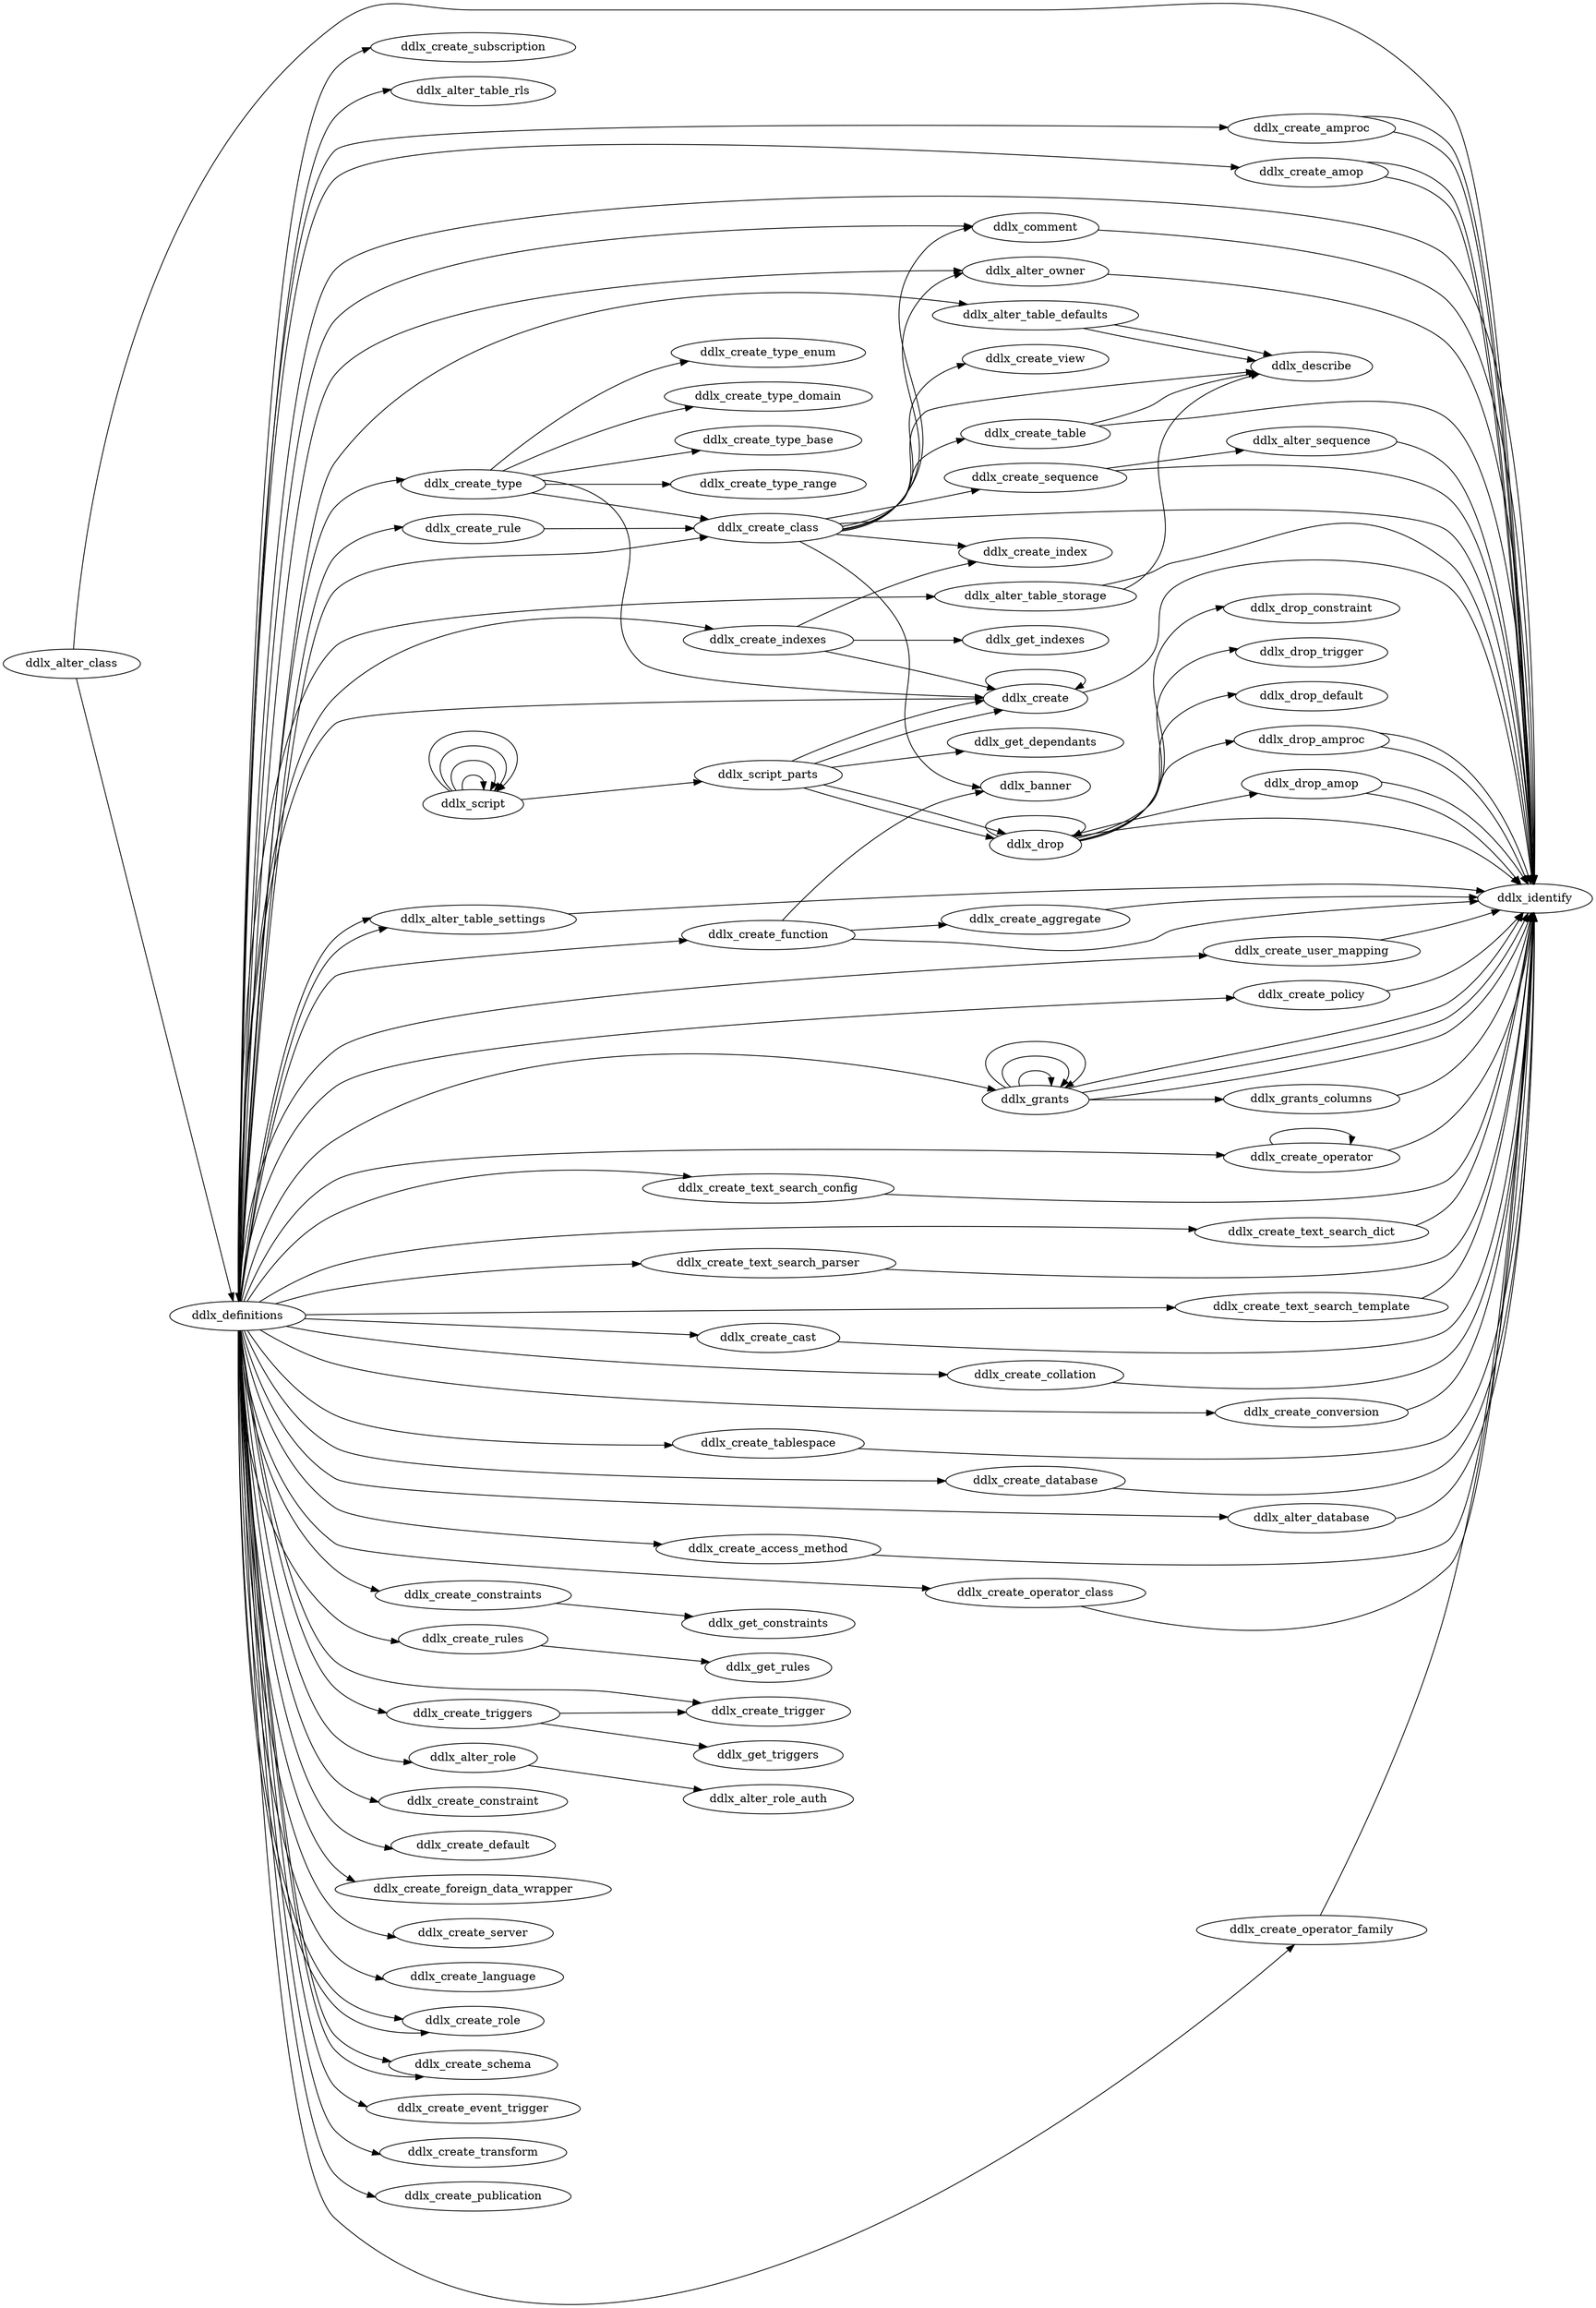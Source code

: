 digraph pg_ddl {
rankdir = LR
"ddlx_comment" -> "ddlx_identify";
"ddlx_alter_owner" -> "ddlx_identify";
"ddlx_create_table" -> "ddlx_identify";
"ddlx_create_table" -> "ddlx_describe";
"ddlx_alter_sequence" -> "ddlx_identify";
"ddlx_create_sequence" -> "ddlx_identify";
"ddlx_create_sequence" -> "ddlx_alter_sequence";
"ddlx_create_class" -> "ddlx_identify";
"ddlx_create_class" -> "ddlx_describe";
"ddlx_create_class" -> "ddlx_banner";
"ddlx_create_class" -> "ddlx_create_view";
"ddlx_create_class" -> "ddlx_create_table";
"ddlx_create_class" -> "ddlx_create_sequence";
"ddlx_create_class" -> "ddlx_create_index";
"ddlx_create_class" -> "ddlx_comment";
"ddlx_create_class" -> "ddlx_alter_owner";
"ddlx_alter_table_defaults" -> "ddlx_describe";
"ddlx_alter_table_defaults" -> "ddlx_describe";
"ddlx_alter_table_storage" -> "ddlx_identify";
"ddlx_alter_table_storage" -> "ddlx_describe";
"ddlx_alter_table_settings" -> "ddlx_identify";
"ddlx_create_constraints" -> "ddlx_get_constraints";
"ddlx_create_rules" -> "ddlx_get_rules";
"ddlx_create_rule" -> "ddlx_create_class";
"ddlx_create_triggers" -> "ddlx_create_trigger";
"ddlx_create_triggers" -> "ddlx_get_triggers";
"ddlx_create_indexes" -> "ddlx_get_indexes";
"ddlx_create_indexes" -> "ddlx_create_index";
"ddlx_create_indexes" -> "ddlx_create";
"ddlx_create_aggregate" -> "ddlx_identify";
"ddlx_create_function" -> "ddlx_identify";
"ddlx_create_function" -> "ddlx_banner";
"ddlx_create_function" -> "ddlx_create_aggregate";
"ddlx_alter_role" -> "ddlx_alter_role_auth";
"ddlx_create_user_mapping" -> "ddlx_identify";
"ddlx_create_policy" -> "ddlx_identify";
"ddlx_grants_columns" -> "ddlx_identify";
"ddlx_grants" -> "ddlx_identify";
"ddlx_grants" -> "ddlx_grants_columns";
"ddlx_grants" -> "ddlx_identify";
"ddlx_grants" -> "ddlx_identify";
"ddlx_grants" -> "ddlx_grants";
"ddlx_grants" -> "ddlx_grants";
"ddlx_grants" -> "ddlx_grants";
"ddlx_create_operator" -> "ddlx_identify";
"ddlx_create_operator" -> "ddlx_create_operator";
"ddlx_create_text_search_config" -> "ddlx_identify";
"ddlx_create_text_search_dict" -> "ddlx_identify";
"ddlx_create_text_search_parser" -> "ddlx_identify";
"ddlx_create_text_search_template" -> "ddlx_identify";
"ddlx_create_cast" -> "ddlx_identify";
"ddlx_create_collation" -> "ddlx_identify";
"ddlx_create_conversion" -> "ddlx_identify";
"ddlx_create_tablespace" -> "ddlx_identify";
"ddlx_create_database" -> "ddlx_identify";
"ddlx_alter_database" -> "ddlx_identify";
"ddlx_create_access_method" -> "ddlx_identify";
"ddlx_create_operator_class" -> "ddlx_identify";
"ddlx_create_operator_family" -> "ddlx_identify";
"ddlx_create_amproc" -> "ddlx_identify";
"ddlx_create_amproc" -> "ddlx_identify";
"ddlx_drop_amproc" -> "ddlx_identify";
"ddlx_drop_amproc" -> "ddlx_identify";
"ddlx_create_amop" -> "ddlx_identify";
"ddlx_create_amop" -> "ddlx_identify";
"ddlx_drop_amop" -> "ddlx_identify";
"ddlx_drop_amop" -> "ddlx_identify";
"ddlx_create_type" -> "ddlx_create_class";
"ddlx_create_type" -> "ddlx_create";
"ddlx_create_type" -> "ddlx_create_type_enum";
"ddlx_create_type" -> "ddlx_create_type_domain";
"ddlx_create_type" -> "ddlx_create_type_base";
"ddlx_create_type" -> "ddlx_create_type_range";
"ddlx_definitions" -> "ddlx_identify";
"ddlx_definitions" -> "ddlx_create_class";
"ddlx_definitions" -> "ddlx_create_type";
"ddlx_definitions" -> "ddlx_create_function";
"ddlx_definitions" -> "ddlx_create_operator";
"ddlx_definitions" -> "ddlx_create_operator_family";
"ddlx_definitions" -> "ddlx_create_rule";
"ddlx_definitions" -> "ddlx_create_text_search_config";
"ddlx_definitions" -> "ddlx_create_text_search_dict";
"ddlx_definitions" -> "ddlx_create_text_search_parser";
"ddlx_definitions" -> "ddlx_create_text_search_template";
"ddlx_definitions" -> "ddlx_create_database";
"ddlx_definitions" -> "ddlx_create_constraint";
"ddlx_definitions" -> "ddlx_create_trigger";
"ddlx_definitions" -> "ddlx_create_default";
"ddlx_definitions" -> "ddlx_create_foreign_data_wrapper";
"ddlx_definitions" -> "ddlx_create_server";
"ddlx_definitions" -> "ddlx_create_user_mapping";
"ddlx_definitions" -> "ddlx_create_cast";
"ddlx_definitions" -> "ddlx_create_collation";
"ddlx_definitions" -> "ddlx_create_conversion";
"ddlx_definitions" -> "ddlx_create_language";
"ddlx_definitions" -> "ddlx_create_operator_class";
"ddlx_definitions" -> "ddlx_create_role";
"ddlx_definitions" -> "ddlx_create_schema";
"ddlx_definitions" -> "ddlx_create_role";
"ddlx_definitions" -> "ddlx_create_schema";
"ddlx_definitions" -> "ddlx_create_tablespace";
"ddlx_definitions" -> "ddlx_create_event_trigger";
"ddlx_definitions" -> "ddlx_create_amproc";
"ddlx_definitions" -> "ddlx_create_amop";
"ddlx_definitions" -> "ddlx_create_policy";
"ddlx_definitions" -> "ddlx_create_transform";
"ddlx_definitions" -> "ddlx_create_access_method";
"ddlx_definitions" -> "ddlx_create_publication";
"ddlx_definitions" -> "ddlx_create_subscription";
"ddlx_definitions" -> "ddlx_comment";
"ddlx_definitions" -> "ddlx_alter_owner";
"ddlx_definitions" -> "ddlx_alter_table_storage";
"ddlx_definitions" -> "ddlx_alter_table_defaults";
"ddlx_definitions" -> "ddlx_alter_role";
"ddlx_definitions" -> "ddlx_alter_database";
"ddlx_definitions" -> "ddlx_alter_table_settings";
"ddlx_definitions" -> "ddlx_alter_table_settings";
"ddlx_definitions" -> "ddlx_create_constraints";
"ddlx_definitions" -> "ddlx_create_indexes";
"ddlx_definitions" -> "ddlx_create_triggers";
"ddlx_definitions" -> "ddlx_create_rules";
"ddlx_definitions" -> "ddlx_alter_table_rls";
"ddlx_definitions" -> "ddlx_grants";
"ddlx_alter_class" -> "ddlx_identify";
"ddlx_alter_class" -> "ddlx_definitions";
"ddlx_create" -> "ddlx_identify";
"ddlx_create" -> "ddlx_definitions";
"ddlx_create" -> "ddlx_create";
"ddlx_drop" -> "ddlx_identify";
"ddlx_drop" -> "ddlx_drop_constraint";
"ddlx_drop" -> "ddlx_drop_trigger";
"ddlx_drop" -> "ddlx_drop_default";
"ddlx_drop" -> "ddlx_drop_amproc";
"ddlx_drop" -> "ddlx_drop_amop";
"ddlx_drop" -> "ddlx_drop";
"ddlx_script_parts" -> "ddlx_drop";
"ddlx_script_parts" -> "ddlx_create";
"ddlx_script_parts" -> "ddlx_get_dependants";
"ddlx_script_parts" -> "ddlx_create";
"ddlx_script_parts" -> "ddlx_drop";
"ddlx_script" -> "ddlx_script_parts";
"ddlx_script" -> "ddlx_script";
"ddlx_script" -> "ddlx_script";
"ddlx_script" -> "ddlx_script";
"ddlx_script" -> "ddlx_script";
}

